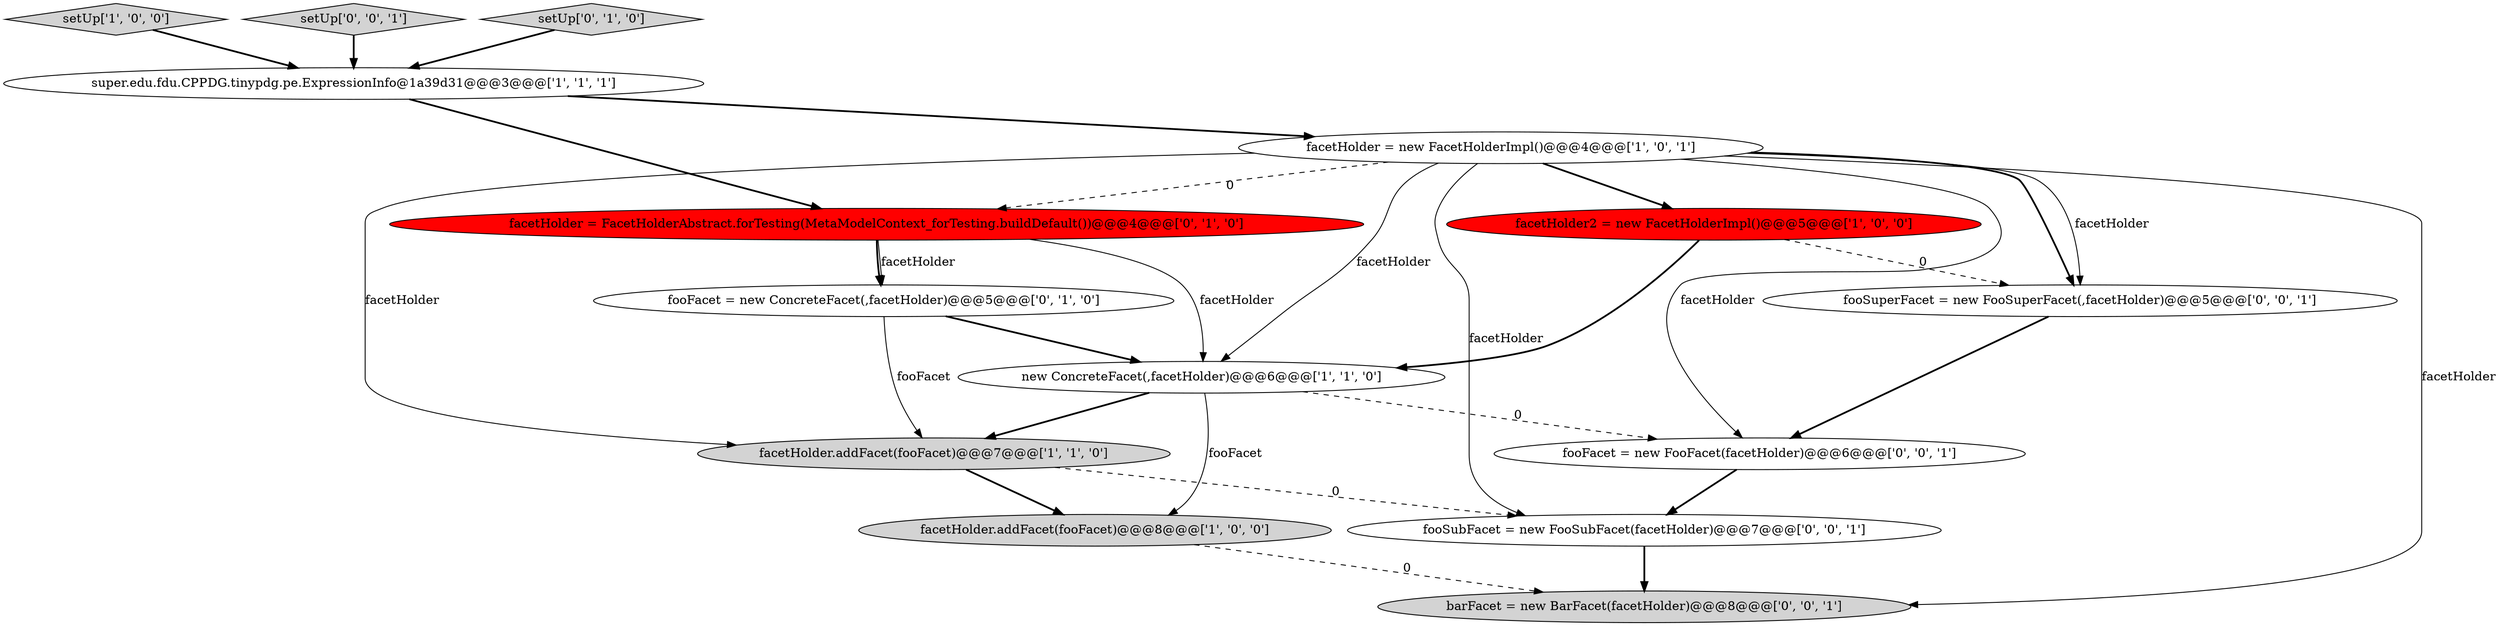 digraph {
0 [style = filled, label = "facetHolder = new FacetHolderImpl()@@@4@@@['1', '0', '1']", fillcolor = white, shape = ellipse image = "AAA0AAABBB1BBB"];
3 [style = filled, label = "facetHolder.addFacet(fooFacet)@@@8@@@['1', '0', '0']", fillcolor = lightgray, shape = ellipse image = "AAA0AAABBB1BBB"];
9 [style = filled, label = "fooFacet = new ConcreteFacet(,facetHolder)@@@5@@@['0', '1', '0']", fillcolor = white, shape = ellipse image = "AAA0AAABBB2BBB"];
1 [style = filled, label = "facetHolder2 = new FacetHolderImpl()@@@5@@@['1', '0', '0']", fillcolor = red, shape = ellipse image = "AAA1AAABBB1BBB"];
7 [style = filled, label = "facetHolder = FacetHolderAbstract.forTesting(MetaModelContext_forTesting.buildDefault())@@@4@@@['0', '1', '0']", fillcolor = red, shape = ellipse image = "AAA1AAABBB2BBB"];
4 [style = filled, label = "setUp['1', '0', '0']", fillcolor = lightgray, shape = diamond image = "AAA0AAABBB1BBB"];
12 [style = filled, label = "fooSuperFacet = new FooSuperFacet(,facetHolder)@@@5@@@['0', '0', '1']", fillcolor = white, shape = ellipse image = "AAA0AAABBB3BBB"];
13 [style = filled, label = "fooFacet = new FooFacet(facetHolder)@@@6@@@['0', '0', '1']", fillcolor = white, shape = ellipse image = "AAA0AAABBB3BBB"];
2 [style = filled, label = "facetHolder.addFacet(fooFacet)@@@7@@@['1', '1', '0']", fillcolor = lightgray, shape = ellipse image = "AAA0AAABBB1BBB"];
10 [style = filled, label = "barFacet = new BarFacet(facetHolder)@@@8@@@['0', '0', '1']", fillcolor = lightgray, shape = ellipse image = "AAA0AAABBB3BBB"];
14 [style = filled, label = "fooSubFacet = new FooSubFacet(facetHolder)@@@7@@@['0', '0', '1']", fillcolor = white, shape = ellipse image = "AAA0AAABBB3BBB"];
11 [style = filled, label = "setUp['0', '0', '1']", fillcolor = lightgray, shape = diamond image = "AAA0AAABBB3BBB"];
8 [style = filled, label = "setUp['0', '1', '0']", fillcolor = lightgray, shape = diamond image = "AAA0AAABBB2BBB"];
5 [style = filled, label = "super.edu.fdu.CPPDG.tinypdg.pe.ExpressionInfo@1a39d31@@@3@@@['1', '1', '1']", fillcolor = white, shape = ellipse image = "AAA0AAABBB1BBB"];
6 [style = filled, label = "new ConcreteFacet(,facetHolder)@@@6@@@['1', '1', '0']", fillcolor = white, shape = ellipse image = "AAA0AAABBB1BBB"];
6->3 [style = solid, label="fooFacet"];
0->2 [style = solid, label="facetHolder"];
0->6 [style = solid, label="facetHolder"];
0->12 [style = bold, label=""];
2->3 [style = bold, label=""];
14->10 [style = bold, label=""];
0->13 [style = solid, label="facetHolder"];
9->2 [style = solid, label="fooFacet"];
7->6 [style = solid, label="facetHolder"];
9->6 [style = bold, label=""];
6->2 [style = bold, label=""];
7->9 [style = bold, label=""];
7->9 [style = solid, label="facetHolder"];
12->13 [style = bold, label=""];
1->12 [style = dashed, label="0"];
11->5 [style = bold, label=""];
1->6 [style = bold, label=""];
6->13 [style = dashed, label="0"];
0->12 [style = solid, label="facetHolder"];
8->5 [style = bold, label=""];
5->0 [style = bold, label=""];
2->14 [style = dashed, label="0"];
0->14 [style = solid, label="facetHolder"];
0->1 [style = bold, label=""];
5->7 [style = bold, label=""];
3->10 [style = dashed, label="0"];
0->7 [style = dashed, label="0"];
4->5 [style = bold, label=""];
13->14 [style = bold, label=""];
0->10 [style = solid, label="facetHolder"];
}
